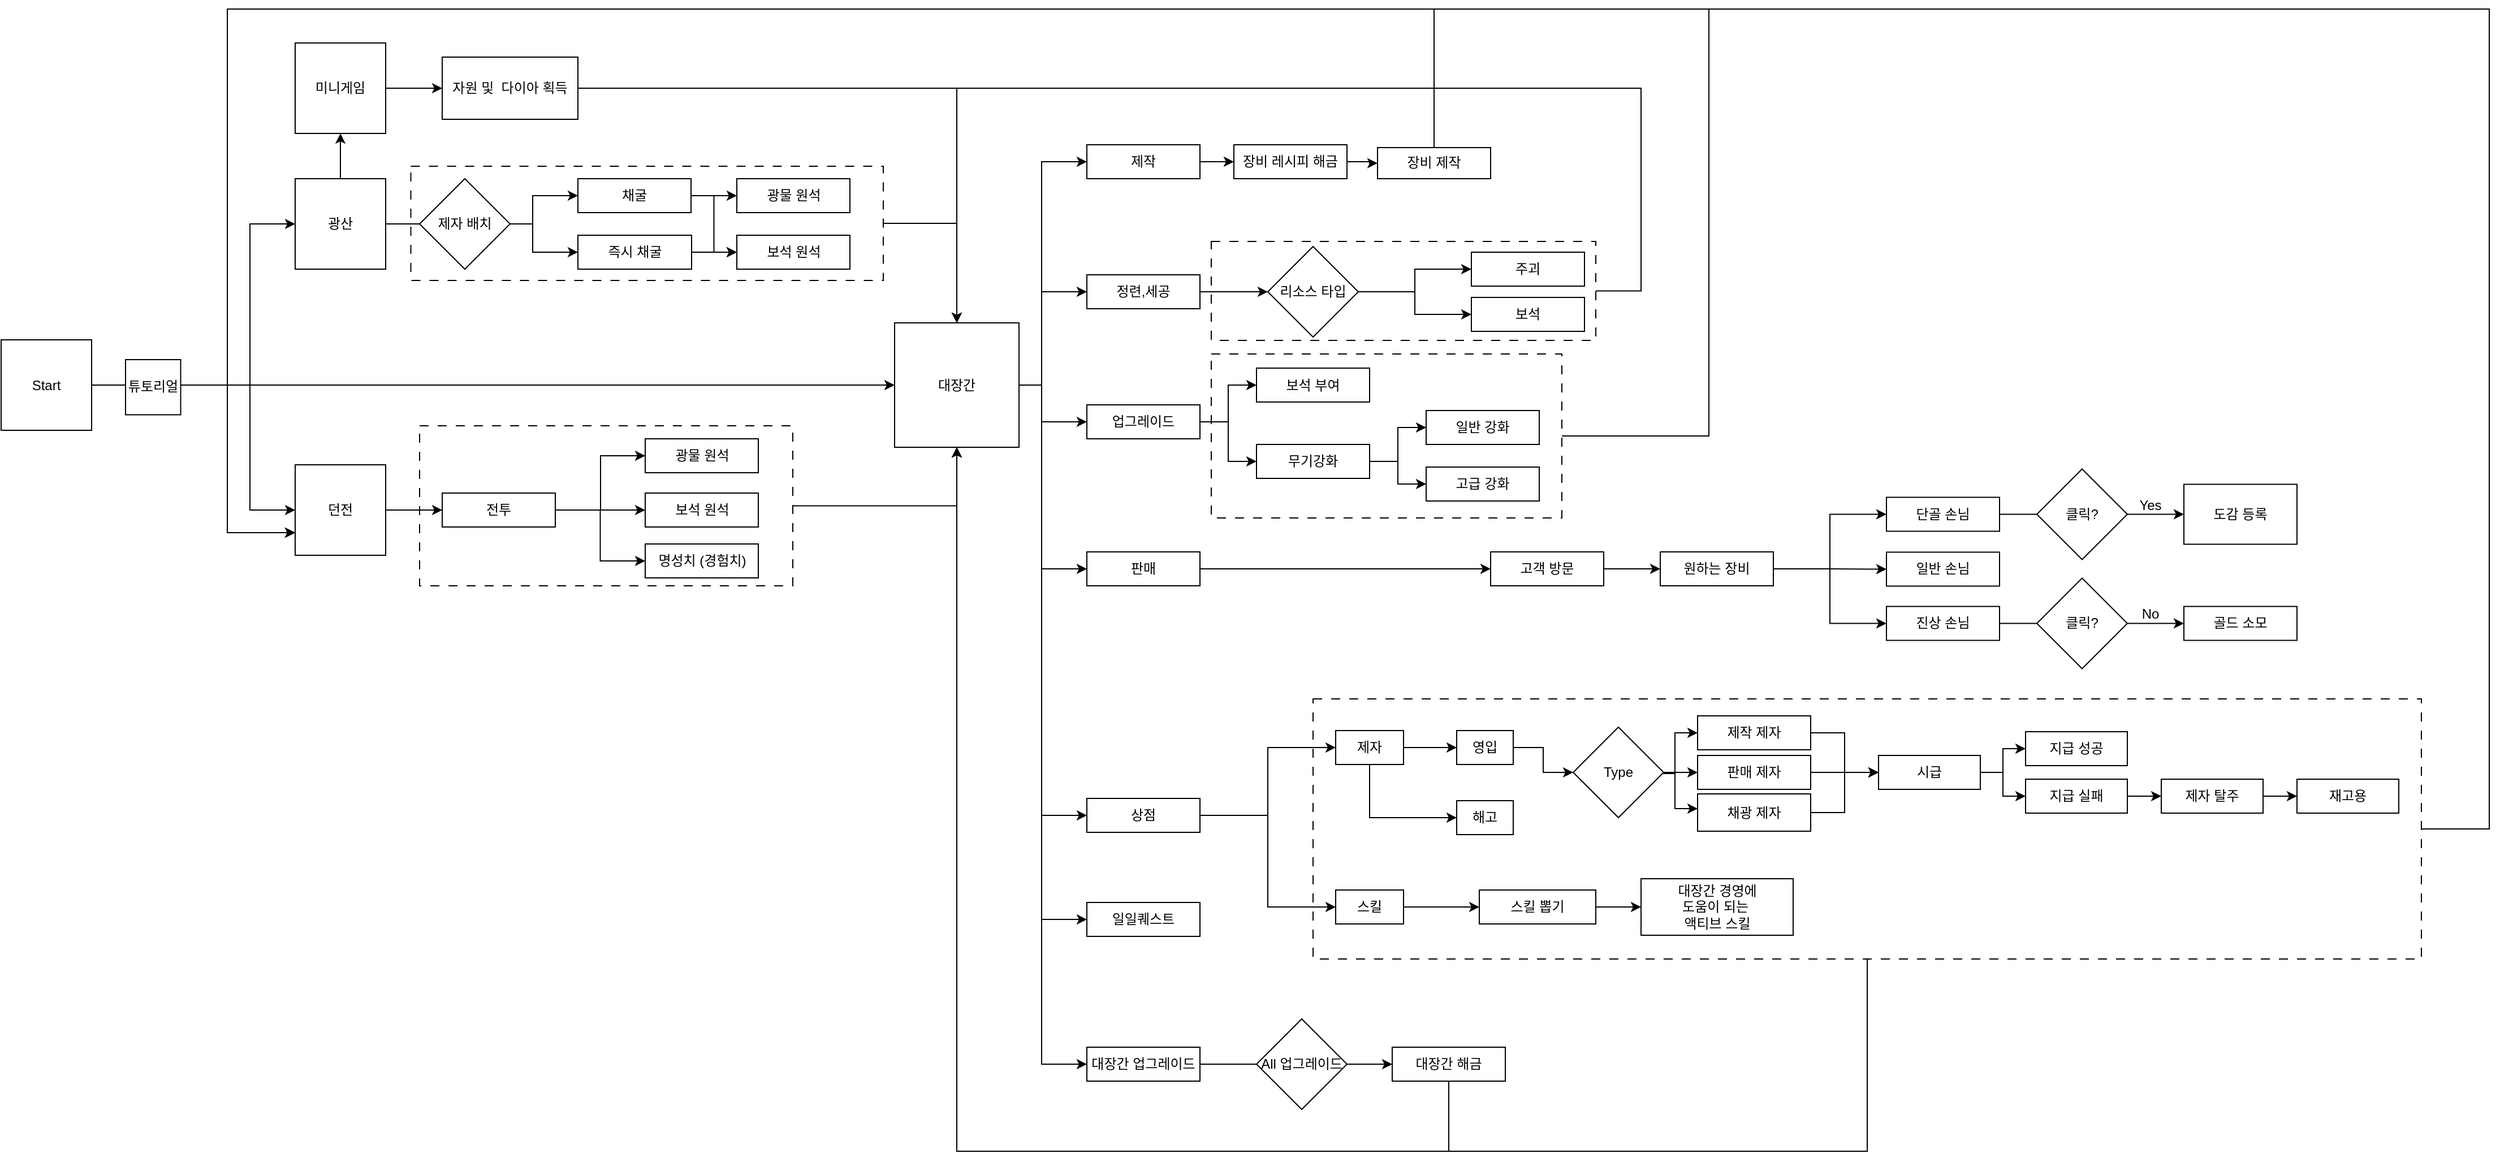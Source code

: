 <mxfile version="28.2.7">
  <diagram name="페이지-1" id="b0ct2L9ceQipLcaZZEVQ">
    <mxGraphModel grid="1" page="1" gridSize="10" guides="1" tooltips="1" connect="1" arrows="1" fold="1" pageScale="1" pageWidth="827" pageHeight="1169" background="none" math="0" shadow="0">
      <root>
        <mxCell id="0" />
        <mxCell id="1" parent="0" />
        <mxCell id="GrHlsHis3j1gi2BizF-G-68" style="edgeStyle=orthogonalEdgeStyle;rounded=0;orthogonalLoop=1;jettySize=auto;html=1;entryX=0.5;entryY=0;entryDx=0;entryDy=0;" edge="1" parent="1" source="GrHlsHis3j1gi2BizF-G-67" target="lvqPoWaq59z8uBZ84E-m-15">
          <mxGeometry relative="1" as="geometry">
            <Array as="points">
              <mxPoint x="-70" y="339" />
              <mxPoint x="-70" y="160" />
              <mxPoint x="-675" y="160" />
            </Array>
          </mxGeometry>
        </mxCell>
        <mxCell id="GrHlsHis3j1gi2BizF-G-67" value="" style="rounded=0;whiteSpace=wrap;html=1;dashed=1;dashPattern=8 8;" vertex="1" parent="1">
          <mxGeometry x="-450" y="295.5" width="340" height="87.5" as="geometry" />
        </mxCell>
        <mxCell id="GrHlsHis3j1gi2BizF-G-66" style="edgeStyle=orthogonalEdgeStyle;rounded=0;orthogonalLoop=1;jettySize=auto;html=1;entryX=0;entryY=0.75;entryDx=0;entryDy=0;" edge="1" parent="1" source="GrHlsHis3j1gi2BizF-G-64" target="hk5BfNm3OikUfNnE-lDK-1">
          <mxGeometry relative="1" as="geometry">
            <mxPoint x="-250" y="-60" as="targetPoint" />
            <Array as="points">
              <mxPoint x="-10" y="468" />
              <mxPoint x="-10" y="90" />
              <mxPoint x="-1320" y="90" />
              <mxPoint x="-1320" y="553" />
            </Array>
          </mxGeometry>
        </mxCell>
        <mxCell id="GrHlsHis3j1gi2BizF-G-64" value="" style="rounded=0;whiteSpace=wrap;html=1;dashed=1;dashPattern=8 8;" vertex="1" parent="1">
          <mxGeometry x="-450" y="395" width="310" height="145" as="geometry" />
        </mxCell>
        <mxCell id="GrHlsHis3j1gi2BizF-G-33" style="edgeStyle=orthogonalEdgeStyle;rounded=0;orthogonalLoop=1;jettySize=auto;html=1;entryX=0.5;entryY=1;entryDx=0;entryDy=0;" edge="1" parent="1" source="GrHlsHis3j1gi2BizF-G-31" target="lvqPoWaq59z8uBZ84E-m-15">
          <mxGeometry relative="1" as="geometry" />
        </mxCell>
        <mxCell id="GrHlsHis3j1gi2BizF-G-31" value="" style="rounded=0;whiteSpace=wrap;html=1;dashed=1;dashPattern=8 8;" vertex="1" parent="1">
          <mxGeometry x="-1150" y="458.5" width="330" height="141.5" as="geometry" />
        </mxCell>
        <mxCell id="GrHlsHis3j1gi2BizF-G-30" style="edgeStyle=orthogonalEdgeStyle;rounded=0;orthogonalLoop=1;jettySize=auto;html=1;" edge="1" parent="1" source="GrHlsHis3j1gi2BizF-G-27" target="lvqPoWaq59z8uBZ84E-m-15">
          <mxGeometry relative="1" as="geometry" />
        </mxCell>
        <mxCell id="GrHlsHis3j1gi2BizF-G-27" value="" style="rounded=0;whiteSpace=wrap;html=1;dashed=1;dashPattern=8 8;" vertex="1" parent="1">
          <mxGeometry x="-1157.75" y="229" width="417.75" height="101" as="geometry" />
        </mxCell>
        <mxCell id="GrHlsHis3j1gi2BizF-G-72" style="edgeStyle=orthogonalEdgeStyle;rounded=0;orthogonalLoop=1;jettySize=auto;html=1;entryX=0.5;entryY=1;entryDx=0;entryDy=0;" edge="1" parent="1" source="GrHlsHis3j1gi2BizF-G-11" target="lvqPoWaq59z8uBZ84E-m-15">
          <mxGeometry relative="1" as="geometry">
            <Array as="points">
              <mxPoint x="130" y="1100" />
              <mxPoint x="-675" y="1100" />
            </Array>
          </mxGeometry>
        </mxCell>
        <mxCell id="GrHlsHis3j1gi2BizF-G-73" style="edgeStyle=orthogonalEdgeStyle;rounded=0;orthogonalLoop=1;jettySize=auto;html=1;entryX=0;entryY=0.75;entryDx=0;entryDy=0;" edge="1" parent="1" source="GrHlsHis3j1gi2BizF-G-11" target="hk5BfNm3OikUfNnE-lDK-1">
          <mxGeometry relative="1" as="geometry">
            <Array as="points">
              <mxPoint x="680" y="815" />
              <mxPoint x="680" y="90" />
              <mxPoint x="-1320" y="90" />
              <mxPoint x="-1320" y="553" />
            </Array>
          </mxGeometry>
        </mxCell>
        <mxCell id="GrHlsHis3j1gi2BizF-G-11" value="" style="rounded=0;whiteSpace=wrap;html=1;dashed=1;dashPattern=8 8;" vertex="1" parent="1">
          <mxGeometry x="-360" y="700" width="980" height="230" as="geometry" />
        </mxCell>
        <mxCell id="lKBkIOQ2Za3angLRqys7-1" style="edgeStyle=orthogonalEdgeStyle;rounded=0;orthogonalLoop=1;jettySize=auto;html=1;exitX=0.5;exitY=0.5;exitDx=0;exitDy=0;exitPerimeter=0;" edge="1" parent="1">
          <mxGeometry relative="1" as="geometry">
            <mxPoint x="1460" y="470" as="targetPoint" />
            <Array as="points">
              <mxPoint x="1530" y="430" />
              <mxPoint x="1530" y="480" />
              <mxPoint x="1541" y="480" />
            </Array>
          </mxGeometry>
        </mxCell>
        <mxCell id="hk5BfNm3OikUfNnE-lDK-4" style="edgeStyle=orthogonalEdgeStyle;rounded=0;orthogonalLoop=1;jettySize=auto;html=1;entryX=0;entryY=0.5;entryDx=0;entryDy=0;" edge="1" parent="1" source="lvqPoWaq59z8uBZ84E-m-14" target="lvqPoWaq59z8uBZ84E-m-16">
          <mxGeometry relative="1" as="geometry">
            <Array as="points">
              <mxPoint x="-1300" y="423" />
              <mxPoint x="-1300" y="280" />
            </Array>
          </mxGeometry>
        </mxCell>
        <mxCell id="bYXA-qM9cPawF-PT19Cb-3" style="edgeStyle=orthogonalEdgeStyle;rounded=0;orthogonalLoop=1;jettySize=auto;html=1;entryX=0;entryY=0.5;entryDx=0;entryDy=0;" edge="1" parent="1" source="lvqPoWaq59z8uBZ84E-m-14" target="hk5BfNm3OikUfNnE-lDK-1">
          <mxGeometry relative="1" as="geometry">
            <Array as="points">
              <mxPoint x="-1300" y="423" />
              <mxPoint x="-1300" y="533" />
            </Array>
          </mxGeometry>
        </mxCell>
        <mxCell id="GrHlsHis3j1gi2BizF-G-7" style="edgeStyle=orthogonalEdgeStyle;rounded=0;orthogonalLoop=1;jettySize=auto;html=1;entryX=0;entryY=0.5;entryDx=0;entryDy=0;" edge="1" parent="1" source="lvqPoWaq59z8uBZ84E-m-14" target="lvqPoWaq59z8uBZ84E-m-15">
          <mxGeometry relative="1" as="geometry" />
        </mxCell>
        <mxCell id="lvqPoWaq59z8uBZ84E-m-14" value="Start" style="whiteSpace=wrap;html=1;aspect=fixed;" vertex="1" parent="1">
          <mxGeometry x="-1520" y="382.5" width="80" height="80" as="geometry" />
        </mxCell>
        <mxCell id="TTuQxm8ZyXf2fUmLY6f2-5" style="edgeStyle=orthogonalEdgeStyle;rounded=0;orthogonalLoop=1;jettySize=auto;html=1;exitX=1;exitY=0.5;exitDx=0;exitDy=0;entryX=0;entryY=0.5;entryDx=0;entryDy=0;" edge="1" parent="1" source="lvqPoWaq59z8uBZ84E-m-15" target="hk5BfNm3OikUfNnE-lDK-6">
          <mxGeometry relative="1" as="geometry">
            <Array as="points">
              <mxPoint x="-600" y="423" />
              <mxPoint x="-600" y="225" />
            </Array>
          </mxGeometry>
        </mxCell>
        <mxCell id="GrHlsHis3j1gi2BizF-G-1" style="edgeStyle=orthogonalEdgeStyle;rounded=0;orthogonalLoop=1;jettySize=auto;html=1;entryX=0;entryY=0.5;entryDx=0;entryDy=0;" edge="1" parent="1" source="lvqPoWaq59z8uBZ84E-m-15" target="hk5BfNm3OikUfNnE-lDK-25">
          <mxGeometry relative="1" as="geometry">
            <Array as="points">
              <mxPoint x="-600" y="422" />
              <mxPoint x="-600" y="340" />
            </Array>
          </mxGeometry>
        </mxCell>
        <mxCell id="GrHlsHis3j1gi2BizF-G-37" style="edgeStyle=orthogonalEdgeStyle;rounded=0;orthogonalLoop=1;jettySize=auto;html=1;entryX=0;entryY=0.5;entryDx=0;entryDy=0;" edge="1" parent="1" source="lvqPoWaq59z8uBZ84E-m-15" target="C-mkgQbV3o2Ir5u9h8wO-46">
          <mxGeometry relative="1" as="geometry">
            <Array as="points">
              <mxPoint x="-600" y="422" />
              <mxPoint x="-600" y="1023" />
            </Array>
          </mxGeometry>
        </mxCell>
        <mxCell id="GrHlsHis3j1gi2BizF-G-41" style="edgeStyle=orthogonalEdgeStyle;rounded=0;orthogonalLoop=1;jettySize=auto;html=1;entryX=0;entryY=0.5;entryDx=0;entryDy=0;" edge="1" parent="1" source="lvqPoWaq59z8uBZ84E-m-15" target="hk5BfNm3OikUfNnE-lDK-7">
          <mxGeometry relative="1" as="geometry">
            <Array as="points">
              <mxPoint x="-600" y="422" />
              <mxPoint x="-600" y="455" />
            </Array>
          </mxGeometry>
        </mxCell>
        <mxCell id="GrHlsHis3j1gi2BizF-G-42" style="edgeStyle=orthogonalEdgeStyle;rounded=0;orthogonalLoop=1;jettySize=auto;html=1;entryX=0;entryY=0.5;entryDx=0;entryDy=0;" edge="1" parent="1" source="lvqPoWaq59z8uBZ84E-m-15" target="hk5BfNm3OikUfNnE-lDK-8">
          <mxGeometry relative="1" as="geometry">
            <Array as="points">
              <mxPoint x="-600" y="423" />
              <mxPoint x="-600" y="585" />
            </Array>
          </mxGeometry>
        </mxCell>
        <mxCell id="GrHlsHis3j1gi2BizF-G-43" style="edgeStyle=orthogonalEdgeStyle;rounded=0;orthogonalLoop=1;jettySize=auto;html=1;entryX=0;entryY=0.5;entryDx=0;entryDy=0;" edge="1" parent="1" source="lvqPoWaq59z8uBZ84E-m-15" target="GrHlsHis3j1gi2BizF-G-40">
          <mxGeometry relative="1" as="geometry">
            <Array as="points">
              <mxPoint x="-600" y="423" />
              <mxPoint x="-600" y="803" />
            </Array>
          </mxGeometry>
        </mxCell>
        <mxCell id="GrHlsHis3j1gi2BizF-G-75" style="edgeStyle=orthogonalEdgeStyle;rounded=0;orthogonalLoop=1;jettySize=auto;html=1;entryX=0;entryY=0.5;entryDx=0;entryDy=0;" edge="1" parent="1" source="lvqPoWaq59z8uBZ84E-m-15" target="hk5BfNm3OikUfNnE-lDK-10">
          <mxGeometry relative="1" as="geometry">
            <Array as="points">
              <mxPoint x="-600" y="423" />
              <mxPoint x="-600" y="895" />
            </Array>
          </mxGeometry>
        </mxCell>
        <mxCell id="lvqPoWaq59z8uBZ84E-m-15" value="대장간" style="whiteSpace=wrap;html=1;aspect=fixed;" vertex="1" parent="1">
          <mxGeometry x="-730" y="367.5" width="110" height="110" as="geometry" />
        </mxCell>
        <mxCell id="C-mkgQbV3o2Ir5u9h8wO-134" style="edgeStyle=orthogonalEdgeStyle;rounded=0;orthogonalLoop=1;jettySize=auto;html=1;exitX=0.5;exitY=0;exitDx=0;exitDy=0;entryX=0.5;entryY=1;entryDx=0;entryDy=0;" edge="1" parent="1" source="lvqPoWaq59z8uBZ84E-m-16" target="C-mkgQbV3o2Ir5u9h8wO-133">
          <mxGeometry relative="1" as="geometry">
            <mxPoint x="-1220.241" y="60" as="targetPoint" />
          </mxGeometry>
        </mxCell>
        <mxCell id="GrHlsHis3j1gi2BizF-G-20" style="edgeStyle=orthogonalEdgeStyle;rounded=0;orthogonalLoop=1;jettySize=auto;html=1;entryX=0;entryY=0.5;entryDx=0;entryDy=0;" edge="1" parent="1" source="lvqPoWaq59z8uBZ84E-m-16" target="hk5BfNm3OikUfNnE-lDK-11">
          <mxGeometry relative="1" as="geometry">
            <Array as="points">
              <mxPoint x="-1050" y="280" />
              <mxPoint x="-1050" y="255" />
            </Array>
          </mxGeometry>
        </mxCell>
        <mxCell id="GrHlsHis3j1gi2BizF-G-21" style="edgeStyle=orthogonalEdgeStyle;rounded=0;orthogonalLoop=1;jettySize=auto;html=1;entryX=0;entryY=0.5;entryDx=0;entryDy=0;" edge="1" parent="1" source="lvqPoWaq59z8uBZ84E-m-16" target="C-mkgQbV3o2Ir5u9h8wO-82">
          <mxGeometry relative="1" as="geometry">
            <Array as="points">
              <mxPoint x="-1050" y="280" />
              <mxPoint x="-1050" y="305" />
            </Array>
          </mxGeometry>
        </mxCell>
        <mxCell id="lvqPoWaq59z8uBZ84E-m-16" value="광산" style="whiteSpace=wrap;html=1;aspect=fixed;" vertex="1" parent="1">
          <mxGeometry x="-1260" y="240" width="80" height="80" as="geometry" />
        </mxCell>
        <mxCell id="hk5BfNm3OikUfNnE-lDK-94" style="edgeStyle=orthogonalEdgeStyle;rounded=0;orthogonalLoop=1;jettySize=auto;html=1;" edge="1" parent="1" source="hk5BfNm3OikUfNnE-lDK-1" target="hk5BfNm3OikUfNnE-lDK-92">
          <mxGeometry relative="1" as="geometry" />
        </mxCell>
        <mxCell id="hk5BfNm3OikUfNnE-lDK-1" value="던전" style="whiteSpace=wrap;html=1;aspect=fixed;" vertex="1" parent="1">
          <mxGeometry x="-1260" y="493" width="80" height="80" as="geometry" />
        </mxCell>
        <mxCell id="GrHlsHis3j1gi2BizF-G-62" style="edgeStyle=orthogonalEdgeStyle;rounded=0;orthogonalLoop=1;jettySize=auto;html=1;" edge="1" parent="1" source="hk5BfNm3OikUfNnE-lDK-6" target="hk5BfNm3OikUfNnE-lDK-24">
          <mxGeometry relative="1" as="geometry" />
        </mxCell>
        <mxCell id="hk5BfNm3OikUfNnE-lDK-6" value="제작" style="rounded=0;whiteSpace=wrap;html=1;" vertex="1" parent="1">
          <mxGeometry x="-560" y="210" width="100" height="30" as="geometry" />
        </mxCell>
        <mxCell id="GrHlsHis3j1gi2BizF-G-58" style="edgeStyle=orthogonalEdgeStyle;rounded=0;orthogonalLoop=1;jettySize=auto;html=1;entryX=0;entryY=0.5;entryDx=0;entryDy=0;" edge="1" parent="1" source="hk5BfNm3OikUfNnE-lDK-7" target="C-mkgQbV3o2Ir5u9h8wO-67">
          <mxGeometry relative="1" as="geometry" />
        </mxCell>
        <mxCell id="GrHlsHis3j1gi2BizF-G-59" style="edgeStyle=orthogonalEdgeStyle;rounded=0;orthogonalLoop=1;jettySize=auto;html=1;entryX=0;entryY=0.5;entryDx=0;entryDy=0;" edge="1" parent="1" source="hk5BfNm3OikUfNnE-lDK-7" target="GrHlsHis3j1gi2BizF-G-55">
          <mxGeometry relative="1" as="geometry" />
        </mxCell>
        <mxCell id="hk5BfNm3OikUfNnE-lDK-7" value="업그레이드" style="rounded=0;whiteSpace=wrap;html=1;" vertex="1" parent="1">
          <mxGeometry x="-560" y="440" width="100" height="30" as="geometry" />
        </mxCell>
        <mxCell id="hk5BfNm3OikUfNnE-lDK-113" style="edgeStyle=orthogonalEdgeStyle;rounded=0;orthogonalLoop=1;jettySize=auto;html=1;entryX=0;entryY=0.5;entryDx=0;entryDy=0;" edge="1" parent="1" source="hk5BfNm3OikUfNnE-lDK-8" target="hk5BfNm3OikUfNnE-lDK-32">
          <mxGeometry relative="1" as="geometry" />
        </mxCell>
        <mxCell id="hk5BfNm3OikUfNnE-lDK-8" value="판매" style="rounded=0;whiteSpace=wrap;html=1;" vertex="1" parent="1">
          <mxGeometry x="-560" y="570" width="100" height="30" as="geometry" />
        </mxCell>
        <mxCell id="GrHlsHis3j1gi2BizF-G-45" style="edgeStyle=orthogonalEdgeStyle;rounded=0;orthogonalLoop=1;jettySize=auto;html=1;" edge="1" parent="1" source="hk5BfNm3OikUfNnE-lDK-9" target="GrHlsHis3j1gi2BizF-G-8">
          <mxGeometry relative="1" as="geometry" />
        </mxCell>
        <mxCell id="hk5BfNm3OikUfNnE-lDK-9" value="영입" style="rounded=0;whiteSpace=wrap;html=1;" vertex="1" parent="1">
          <mxGeometry x="-233" y="728" width="50" height="30" as="geometry" />
        </mxCell>
        <mxCell id="hk5BfNm3OikUfNnE-lDK-10" value="일일퀘스트" style="rounded=0;whiteSpace=wrap;html=1;" vertex="1" parent="1">
          <mxGeometry x="-560" y="880" width="100" height="30" as="geometry" />
        </mxCell>
        <mxCell id="hk5BfNm3OikUfNnE-lDK-28" value="고급 강화" style="rounded=0;whiteSpace=wrap;html=1;" vertex="1" parent="1">
          <mxGeometry x="-260" y="495" width="100" height="30" as="geometry" />
        </mxCell>
        <mxCell id="hk5BfNm3OikUfNnE-lDK-27" value="일반 강화" style="rounded=0;whiteSpace=wrap;html=1;" vertex="1" parent="1">
          <mxGeometry x="-260" y="445" width="100" height="30" as="geometry" />
        </mxCell>
        <mxCell id="C-mkgQbV3o2Ir5u9h8wO-75" style="edgeStyle=orthogonalEdgeStyle;rounded=0;orthogonalLoop=1;jettySize=auto;html=1;exitX=1;exitY=0.5;exitDx=0;exitDy=0;entryX=0;entryY=0.5;entryDx=0;entryDy=0;" edge="1" parent="1" source="hk5BfNm3OikUfNnE-lDK-35" target="C-mkgQbV3o2Ir5u9h8wO-27">
          <mxGeometry relative="1" as="geometry" />
        </mxCell>
        <mxCell id="hk5BfNm3OikUfNnE-lDK-35" value="제작 제자" style="rounded=0;whiteSpace=wrap;html=1;" vertex="1" parent="1">
          <mxGeometry x="-20" y="715" width="100" height="30" as="geometry" />
        </mxCell>
        <mxCell id="C-mkgQbV3o2Ir5u9h8wO-77" style="edgeStyle=orthogonalEdgeStyle;rounded=0;orthogonalLoop=1;jettySize=auto;html=1;exitX=1;exitY=0.5;exitDx=0;exitDy=0;entryX=0;entryY=0.5;entryDx=0;entryDy=0;" edge="1" parent="1" source="hk5BfNm3OikUfNnE-lDK-36" target="C-mkgQbV3o2Ir5u9h8wO-27">
          <mxGeometry relative="1" as="geometry" />
        </mxCell>
        <mxCell id="hk5BfNm3OikUfNnE-lDK-36" value="판매 제자" style="rounded=0;whiteSpace=wrap;html=1;" vertex="1" parent="1">
          <mxGeometry x="-20" y="750" width="100" height="30" as="geometry" />
        </mxCell>
        <mxCell id="C-mkgQbV3o2Ir5u9h8wO-78" style="edgeStyle=orthogonalEdgeStyle;rounded=0;orthogonalLoop=1;jettySize=auto;html=1;exitX=1;exitY=0.5;exitDx=0;exitDy=0;entryX=0;entryY=0.5;entryDx=0;entryDy=0;" edge="1" parent="1" source="hk5BfNm3OikUfNnE-lDK-37" target="C-mkgQbV3o2Ir5u9h8wO-27">
          <mxGeometry relative="1" as="geometry" />
        </mxCell>
        <mxCell id="hk5BfNm3OikUfNnE-lDK-37" value="채광 제자" style="rounded=0;whiteSpace=wrap;html=1;" vertex="1" parent="1">
          <mxGeometry x="-20" y="784" width="100" height="33" as="geometry" />
        </mxCell>
        <mxCell id="GrHlsHis3j1gi2BizF-G-63" style="edgeStyle=orthogonalEdgeStyle;rounded=0;orthogonalLoop=1;jettySize=auto;html=1;entryX=0;entryY=0.5;entryDx=0;entryDy=0;" edge="1" parent="1" source="hk5BfNm3OikUfNnE-lDK-24" target="C-mkgQbV3o2Ir5u9h8wO-93">
          <mxGeometry relative="1" as="geometry" />
        </mxCell>
        <mxCell id="hk5BfNm3OikUfNnE-lDK-24" value="장비 레시피 해금" style="rounded=0;whiteSpace=wrap;html=1;" vertex="1" parent="1">
          <mxGeometry x="-430" y="210" width="100" height="30" as="geometry" />
        </mxCell>
        <mxCell id="GrHlsHis3j1gi2BizF-G-24" style="edgeStyle=orthogonalEdgeStyle;rounded=0;orthogonalLoop=1;jettySize=auto;html=1;entryX=0;entryY=0.5;entryDx=0;entryDy=0;" edge="1" parent="1" source="hk5BfNm3OikUfNnE-lDK-11" target="hk5BfNm3OikUfNnE-lDK-43">
          <mxGeometry relative="1" as="geometry" />
        </mxCell>
        <mxCell id="GrHlsHis3j1gi2BizF-G-25" style="edgeStyle=orthogonalEdgeStyle;rounded=0;orthogonalLoop=1;jettySize=auto;html=1;entryX=0;entryY=0.5;entryDx=0;entryDy=0;" edge="1" parent="1" source="hk5BfNm3OikUfNnE-lDK-11" target="C-mkgQbV3o2Ir5u9h8wO-1">
          <mxGeometry relative="1" as="geometry" />
        </mxCell>
        <mxCell id="hk5BfNm3OikUfNnE-lDK-11" value="채굴" style="rounded=0;whiteSpace=wrap;html=1;" vertex="1" parent="1">
          <mxGeometry x="-1010" y="240" width="100" height="30" as="geometry" />
        </mxCell>
        <mxCell id="GrHlsHis3j1gi2BizF-G-44" style="edgeStyle=orthogonalEdgeStyle;rounded=0;orthogonalLoop=1;jettySize=auto;html=1;entryX=0;entryY=0.5;entryDx=0;entryDy=0;" edge="1" parent="1" source="hk5BfNm3OikUfNnE-lDK-32" target="hk5BfNm3OikUfNnE-lDK-53">
          <mxGeometry relative="1" as="geometry" />
        </mxCell>
        <mxCell id="hk5BfNm3OikUfNnE-lDK-32" value="고객 방문" style="rounded=0;whiteSpace=wrap;html=1;" vertex="1" parent="1">
          <mxGeometry x="-203" y="570" width="100" height="30" as="geometry" />
        </mxCell>
        <mxCell id="hk5BfNm3OikUfNnE-lDK-13" value="광물 원석" style="rounded=0;whiteSpace=wrap;html=1;" vertex="1" parent="1">
          <mxGeometry x="-950.5" y="470" width="100" height="30" as="geometry" />
        </mxCell>
        <mxCell id="TTuQxm8ZyXf2fUmLY6f2-14" style="edgeStyle=orthogonalEdgeStyle;rounded=0;orthogonalLoop=1;jettySize=auto;html=1;" edge="1" parent="1" source="hk5BfNm3OikUfNnE-lDK-25" target="hk5BfNm3OikUfNnE-lDK-80">
          <mxGeometry relative="1" as="geometry" />
        </mxCell>
        <mxCell id="hk5BfNm3OikUfNnE-lDK-25" value="정련,세공" style="rounded=0;whiteSpace=wrap;html=1;" vertex="1" parent="1">
          <mxGeometry x="-560" y="325" width="100" height="30" as="geometry" />
        </mxCell>
        <mxCell id="hk5BfNm3OikUfNnE-lDK-43" value="광물 원석" style="rounded=0;whiteSpace=wrap;html=1;" vertex="1" parent="1">
          <mxGeometry x="-869.5" y="240" width="100" height="30" as="geometry" />
        </mxCell>
        <mxCell id="hk5BfNm3OikUfNnE-lDK-65" style="edgeStyle=orthogonalEdgeStyle;rounded=0;orthogonalLoop=1;jettySize=auto;html=1;entryX=0;entryY=0.5;entryDx=0;entryDy=0;" edge="1" parent="1" source="hk5BfNm3OikUfNnE-lDK-53" target="hk5BfNm3OikUfNnE-lDK-62">
          <mxGeometry relative="1" as="geometry" />
        </mxCell>
        <mxCell id="hk5BfNm3OikUfNnE-lDK-66" style="edgeStyle=orthogonalEdgeStyle;rounded=0;orthogonalLoop=1;jettySize=auto;html=1;" edge="1" parent="1" source="hk5BfNm3OikUfNnE-lDK-53" target="hk5BfNm3OikUfNnE-lDK-63">
          <mxGeometry relative="1" as="geometry" />
        </mxCell>
        <mxCell id="hk5BfNm3OikUfNnE-lDK-67" style="edgeStyle=orthogonalEdgeStyle;rounded=0;orthogonalLoop=1;jettySize=auto;html=1;entryX=0;entryY=0.5;entryDx=0;entryDy=0;" edge="1" parent="1" source="hk5BfNm3OikUfNnE-lDK-53" target="hk5BfNm3OikUfNnE-lDK-64">
          <mxGeometry relative="1" as="geometry" />
        </mxCell>
        <mxCell id="hk5BfNm3OikUfNnE-lDK-53" value="원하는 장비" style="rounded=0;whiteSpace=wrap;html=1;" vertex="1" parent="1">
          <mxGeometry x="-53" y="570" width="100" height="30" as="geometry" />
        </mxCell>
        <mxCell id="C-mkgQbV3o2Ir5u9h8wO-140" style="edgeStyle=orthogonalEdgeStyle;rounded=0;orthogonalLoop=1;jettySize=auto;html=1;exitX=1;exitY=0.5;exitDx=0;exitDy=0;entryX=0;entryY=0.5;entryDx=0;entryDy=0;" edge="1" parent="1" target="hk5BfNm3OikUfNnE-lDK-35">
          <mxGeometry relative="1" as="geometry">
            <mxPoint x="-50.0" y="765" as="sourcePoint" />
            <Array as="points">
              <mxPoint x="-40" y="766" />
              <mxPoint x="-40" y="730" />
            </Array>
          </mxGeometry>
        </mxCell>
        <mxCell id="C-mkgQbV3o2Ir5u9h8wO-141" style="edgeStyle=orthogonalEdgeStyle;rounded=0;orthogonalLoop=1;jettySize=auto;html=1;exitX=1;exitY=0.5;exitDx=0;exitDy=0;entryX=0;entryY=0.5;entryDx=0;entryDy=0;" edge="1" parent="1" target="hk5BfNm3OikUfNnE-lDK-36">
          <mxGeometry relative="1" as="geometry">
            <mxPoint x="-50.0" y="765" as="sourcePoint" />
          </mxGeometry>
        </mxCell>
        <mxCell id="C-mkgQbV3o2Ir5u9h8wO-20" style="edgeStyle=orthogonalEdgeStyle;rounded=0;orthogonalLoop=1;jettySize=auto;html=1;exitX=1;exitY=0.5;exitDx=0;exitDy=0;" edge="1" parent="1" source="hk5BfNm3OikUfNnE-lDK-62" target="C-mkgQbV3o2Ir5u9h8wO-18">
          <mxGeometry relative="1" as="geometry" />
        </mxCell>
        <mxCell id="hk5BfNm3OikUfNnE-lDK-62" value="단골 손님" style="rounded=0;whiteSpace=wrap;html=1;" vertex="1" parent="1">
          <mxGeometry x="147" y="521.75" width="100" height="30" as="geometry" />
        </mxCell>
        <mxCell id="hk5BfNm3OikUfNnE-lDK-63" value="일반 손님" style="rounded=0;whiteSpace=wrap;html=1;" vertex="1" parent="1">
          <mxGeometry x="147" y="570.25" width="100" height="30" as="geometry" />
        </mxCell>
        <mxCell id="GrHlsHis3j1gi2BizF-G-13" style="edgeStyle=orthogonalEdgeStyle;rounded=0;orthogonalLoop=1;jettySize=auto;html=1;entryX=0;entryY=0.5;entryDx=0;entryDy=0;" edge="1" parent="1" source="hk5BfNm3OikUfNnE-lDK-64" target="GrHlsHis3j1gi2BizF-G-12">
          <mxGeometry relative="1" as="geometry" />
        </mxCell>
        <mxCell id="hk5BfNm3OikUfNnE-lDK-64" value="진상 손님" style="rounded=0;whiteSpace=wrap;html=1;" vertex="1" parent="1">
          <mxGeometry x="147" y="618.25" width="100" height="30" as="geometry" />
        </mxCell>
        <mxCell id="hk5BfNm3OikUfNnE-lDK-77" style="edgeStyle=orthogonalEdgeStyle;rounded=0;orthogonalLoop=1;jettySize=auto;html=1;exitX=0.5;exitY=1;exitDx=0;exitDy=0;" edge="1" parent="1">
          <mxGeometry relative="1" as="geometry">
            <mxPoint x="-43" y="403" as="sourcePoint" />
            <mxPoint x="-43" y="403" as="targetPoint" />
          </mxGeometry>
        </mxCell>
        <mxCell id="hk5BfNm3OikUfNnE-lDK-78" value="주괴" style="rounded=0;whiteSpace=wrap;html=1;" vertex="1" parent="1">
          <mxGeometry x="-220" y="305" width="100" height="30" as="geometry" />
        </mxCell>
        <mxCell id="hk5BfNm3OikUfNnE-lDK-79" value="보석" style="rounded=0;whiteSpace=wrap;html=1;" vertex="1" parent="1">
          <mxGeometry x="-220" y="345" width="100" height="30" as="geometry" />
        </mxCell>
        <mxCell id="TTuQxm8ZyXf2fUmLY6f2-15" style="edgeStyle=orthogonalEdgeStyle;rounded=0;orthogonalLoop=1;jettySize=auto;html=1;entryX=0;entryY=0.5;entryDx=0;entryDy=0;" edge="1" parent="1" source="hk5BfNm3OikUfNnE-lDK-80" target="hk5BfNm3OikUfNnE-lDK-78">
          <mxGeometry relative="1" as="geometry" />
        </mxCell>
        <mxCell id="hk5BfNm3OikUfNnE-lDK-80" value="리소스 타입" style="rhombus;whiteSpace=wrap;html=1;" vertex="1" parent="1">
          <mxGeometry x="-400" y="300" width="80" height="80" as="geometry" />
        </mxCell>
        <mxCell id="hk5BfNm3OikUfNnE-lDK-81" style="edgeStyle=orthogonalEdgeStyle;rounded=0;orthogonalLoop=1;jettySize=auto;html=1;entryX=0;entryY=0.5;entryDx=0;entryDy=0;" edge="1" parent="1" source="hk5BfNm3OikUfNnE-lDK-80" target="hk5BfNm3OikUfNnE-lDK-79">
          <mxGeometry relative="1" as="geometry" />
        </mxCell>
        <mxCell id="hk5BfNm3OikUfNnE-lDK-83" value="보석 원석" style="rounded=0;whiteSpace=wrap;html=1;" vertex="1" parent="1">
          <mxGeometry x="-950.5" y="518" width="100" height="30" as="geometry" />
        </mxCell>
        <mxCell id="hk5BfNm3OikUfNnE-lDK-97" style="edgeStyle=orthogonalEdgeStyle;rounded=0;orthogonalLoop=1;jettySize=auto;html=1;entryX=0;entryY=0.5;entryDx=0;entryDy=0;" edge="1" parent="1" target="hk5BfNm3OikUfNnE-lDK-13">
          <mxGeometry relative="1" as="geometry">
            <Array as="points">
              <mxPoint x="-990" y="533" />
              <mxPoint x="-990" y="485" />
            </Array>
            <mxPoint x="-1130" y="533" as="sourcePoint" />
          </mxGeometry>
        </mxCell>
        <mxCell id="hk5BfNm3OikUfNnE-lDK-101" style="edgeStyle=orthogonalEdgeStyle;rounded=0;orthogonalLoop=1;jettySize=auto;html=1;entryX=0;entryY=0.5;entryDx=0;entryDy=0;" edge="1" parent="1" target="hk5BfNm3OikUfNnE-lDK-83">
          <mxGeometry relative="1" as="geometry">
            <Array as="points">
              <mxPoint x="-970" y="533" />
              <mxPoint x="-970" y="533" />
            </Array>
            <mxPoint x="-1130" y="533" as="sourcePoint" />
          </mxGeometry>
        </mxCell>
        <mxCell id="GrHlsHis3j1gi2BizF-G-6" style="edgeStyle=orthogonalEdgeStyle;rounded=0;orthogonalLoop=1;jettySize=auto;html=1;entryX=0;entryY=0.5;entryDx=0;entryDy=0;" edge="1" parent="1" source="hk5BfNm3OikUfNnE-lDK-92" target="C-mkgQbV3o2Ir5u9h8wO-11">
          <mxGeometry relative="1" as="geometry" />
        </mxCell>
        <mxCell id="hk5BfNm3OikUfNnE-lDK-92" value="전투" style="rounded=0;whiteSpace=wrap;html=1;" vertex="1" parent="1">
          <mxGeometry x="-1130" y="518" width="100" height="30" as="geometry" />
        </mxCell>
        <mxCell id="C-mkgQbV3o2Ir5u9h8wO-1" value="보석 원석" style="rounded=0;whiteSpace=wrap;html=1;" vertex="1" parent="1">
          <mxGeometry x="-869.5" y="290" width="100" height="30" as="geometry" />
        </mxCell>
        <mxCell id="C-mkgQbV3o2Ir5u9h8wO-11" value="명성치 (경험치)" style="rounded=0;whiteSpace=wrap;html=1;" vertex="1" parent="1">
          <mxGeometry x="-950.5" y="563" width="100" height="30" as="geometry" />
        </mxCell>
        <mxCell id="C-mkgQbV3o2Ir5u9h8wO-18" value="도감&amp;nbsp;&lt;span style=&quot;background-color: transparent; color: light-dark(rgb(0, 0, 0), rgb(255, 255, 255));&quot;&gt;등록&lt;/span&gt;" style="rounded=0;whiteSpace=wrap;html=1;" vertex="1" parent="1">
          <mxGeometry x="410" y="510.25" width="100" height="53" as="geometry" />
        </mxCell>
        <mxCell id="C-mkgQbV3o2Ir5u9h8wO-145" style="edgeStyle=orthogonalEdgeStyle;rounded=0;orthogonalLoop=1;jettySize=auto;html=1;exitX=1;exitY=0.5;exitDx=0;exitDy=0;entryX=0;entryY=0.5;entryDx=0;entryDy=0;" edge="1" parent="1" source="C-mkgQbV3o2Ir5u9h8wO-27" target="C-mkgQbV3o2Ir5u9h8wO-33">
          <mxGeometry relative="1" as="geometry" />
        </mxCell>
        <mxCell id="C-mkgQbV3o2Ir5u9h8wO-146" style="edgeStyle=orthogonalEdgeStyle;rounded=0;orthogonalLoop=1;jettySize=auto;html=1;exitX=1;exitY=0.5;exitDx=0;exitDy=0;entryX=0;entryY=0.5;entryDx=0;entryDy=0;" edge="1" parent="1" source="C-mkgQbV3o2Ir5u9h8wO-27" target="C-mkgQbV3o2Ir5u9h8wO-34">
          <mxGeometry relative="1" as="geometry" />
        </mxCell>
        <mxCell id="C-mkgQbV3o2Ir5u9h8wO-27" value="시급" style="rounded=0;whiteSpace=wrap;html=1;" vertex="1" parent="1">
          <mxGeometry x="140" y="750" width="90" height="30" as="geometry" />
        </mxCell>
        <mxCell id="C-mkgQbV3o2Ir5u9h8wO-148" style="edgeStyle=orthogonalEdgeStyle;rounded=0;orthogonalLoop=1;jettySize=auto;html=1;exitX=1;exitY=0.5;exitDx=0;exitDy=0;entryX=0;entryY=0.5;entryDx=0;entryDy=0;" edge="1" parent="1" source="C-mkgQbV3o2Ir5u9h8wO-34" target="C-mkgQbV3o2Ir5u9h8wO-36">
          <mxGeometry relative="1" as="geometry" />
        </mxCell>
        <mxCell id="C-mkgQbV3o2Ir5u9h8wO-34" value="지급 실패" style="rounded=0;whiteSpace=wrap;html=1;" vertex="1" parent="1">
          <mxGeometry x="270" y="771" width="90" height="30" as="geometry" />
        </mxCell>
        <mxCell id="C-mkgQbV3o2Ir5u9h8wO-149" style="edgeStyle=orthogonalEdgeStyle;rounded=0;orthogonalLoop=1;jettySize=auto;html=1;exitX=1;exitY=0.5;exitDx=0;exitDy=0;entryX=0;entryY=0.5;entryDx=0;entryDy=0;" edge="1" parent="1" source="C-mkgQbV3o2Ir5u9h8wO-36" target="C-mkgQbV3o2Ir5u9h8wO-38">
          <mxGeometry relative="1" as="geometry" />
        </mxCell>
        <mxCell id="C-mkgQbV3o2Ir5u9h8wO-36" value="제자 탈주" style="rounded=0;whiteSpace=wrap;html=1;" vertex="1" parent="1">
          <mxGeometry x="390" y="771" width="90" height="30" as="geometry" />
        </mxCell>
        <mxCell id="C-mkgQbV3o2Ir5u9h8wO-38" value="재고용" style="rounded=0;whiteSpace=wrap;html=1;" vertex="1" parent="1">
          <mxGeometry x="510" y="771" width="90" height="30" as="geometry" />
        </mxCell>
        <mxCell id="C-mkgQbV3o2Ir5u9h8wO-152" style="edgeStyle=orthogonalEdgeStyle;rounded=0;orthogonalLoop=1;jettySize=auto;html=1;exitX=1;exitY=0.5;exitDx=0;exitDy=0;" edge="1" parent="1" source="C-mkgQbV3o2Ir5u9h8wO-46">
          <mxGeometry relative="1" as="geometry">
            <mxPoint x="-360" y="1023" as="targetPoint" />
          </mxGeometry>
        </mxCell>
        <mxCell id="C-mkgQbV3o2Ir5u9h8wO-46" value="대장간 업그레이드" style="rounded=0;whiteSpace=wrap;html=1;" vertex="1" parent="1">
          <mxGeometry x="-560" y="1008" width="100" height="30" as="geometry" />
        </mxCell>
        <mxCell id="GrHlsHis3j1gi2BizF-G-54" style="edgeStyle=orthogonalEdgeStyle;rounded=0;orthogonalLoop=1;jettySize=auto;html=1;entryX=0.5;entryY=1;entryDx=0;entryDy=0;" edge="1" parent="1" source="C-mkgQbV3o2Ir5u9h8wO-49" target="lvqPoWaq59z8uBZ84E-m-15">
          <mxGeometry relative="1" as="geometry">
            <Array as="points">
              <mxPoint x="-240" y="1100" />
              <mxPoint x="-675" y="1100" />
            </Array>
          </mxGeometry>
        </mxCell>
        <mxCell id="C-mkgQbV3o2Ir5u9h8wO-49" value="대장간 해금" style="rounded=0;whiteSpace=wrap;html=1;" vertex="1" parent="1">
          <mxGeometry x="-290" y="1008" width="100" height="30" as="geometry" />
        </mxCell>
        <mxCell id="C-mkgQbV3o2Ir5u9h8wO-67" value="보석 부여" style="rounded=0;whiteSpace=wrap;html=1;" vertex="1" parent="1">
          <mxGeometry x="-410" y="407.5" width="100" height="30" as="geometry" />
        </mxCell>
        <mxCell id="GrHlsHis3j1gi2BizF-G-29" style="edgeStyle=orthogonalEdgeStyle;rounded=0;orthogonalLoop=1;jettySize=auto;html=1;" edge="1" parent="1" source="C-mkgQbV3o2Ir5u9h8wO-82" target="C-mkgQbV3o2Ir5u9h8wO-1">
          <mxGeometry relative="1" as="geometry" />
        </mxCell>
        <mxCell id="C-mkgQbV3o2Ir5u9h8wO-82" value="즉시 채굴" style="rounded=0;whiteSpace=wrap;html=1;" vertex="1" parent="1">
          <mxGeometry x="-1010" y="290" width="100.5" height="30" as="geometry" />
        </mxCell>
        <mxCell id="GrHlsHis3j1gi2BizF-G-2" style="edgeStyle=orthogonalEdgeStyle;rounded=0;orthogonalLoop=1;jettySize=auto;html=1;entryX=0;entryY=0.75;entryDx=0;entryDy=0;exitX=0.5;exitY=0;exitDx=0;exitDy=0;" edge="1" parent="1" source="C-mkgQbV3o2Ir5u9h8wO-93" target="hk5BfNm3OikUfNnE-lDK-1">
          <mxGeometry relative="1" as="geometry">
            <Array as="points">
              <mxPoint x="-253" y="90" />
              <mxPoint x="-1320" y="90" />
              <mxPoint x="-1320" y="553" />
            </Array>
            <mxPoint x="-550.0" y="105" as="sourcePoint" />
            <mxPoint x="-1300" y="553" as="targetPoint" />
          </mxGeometry>
        </mxCell>
        <mxCell id="C-mkgQbV3o2Ir5u9h8wO-93" value="장비 제작" style="rounded=0;whiteSpace=wrap;html=1;" vertex="1" parent="1">
          <mxGeometry x="-303" y="212.5" width="100" height="27.5" as="geometry" />
        </mxCell>
        <mxCell id="C-mkgQbV3o2Ir5u9h8wO-101" value="튜토리얼" style="whiteSpace=wrap;html=1;aspect=fixed;" vertex="1" parent="1">
          <mxGeometry x="-1410" y="400" width="48.75" height="48.75" as="geometry" />
        </mxCell>
        <mxCell id="C-mkgQbV3o2Ir5u9h8wO-157" style="edgeStyle=orthogonalEdgeStyle;rounded=0;orthogonalLoop=1;jettySize=auto;html=1;exitX=1;exitY=0.5;exitDx=0;exitDy=0;entryX=0;entryY=0.5;entryDx=0;entryDy=0;" edge="1" parent="1" source="C-mkgQbV3o2Ir5u9h8wO-116" target="C-mkgQbV3o2Ir5u9h8wO-118">
          <mxGeometry relative="1" as="geometry" />
        </mxCell>
        <mxCell id="C-mkgQbV3o2Ir5u9h8wO-116" value="스킬" style="rounded=0;whiteSpace=wrap;html=1;" vertex="1" parent="1">
          <mxGeometry x="-340" y="869" width="60" height="30" as="geometry" />
        </mxCell>
        <mxCell id="C-mkgQbV3o2Ir5u9h8wO-123" style="edgeStyle=orthogonalEdgeStyle;rounded=0;orthogonalLoop=1;jettySize=auto;html=1;exitX=1;exitY=0.5;exitDx=0;exitDy=0;entryX=0;entryY=0.5;entryDx=0;entryDy=0;" edge="1" parent="1" source="C-mkgQbV3o2Ir5u9h8wO-118" target="C-mkgQbV3o2Ir5u9h8wO-121">
          <mxGeometry relative="1" as="geometry" />
        </mxCell>
        <mxCell id="C-mkgQbV3o2Ir5u9h8wO-118" value="스킬 뽑기" style="rounded=0;whiteSpace=wrap;html=1;" vertex="1" parent="1">
          <mxGeometry x="-213" y="869" width="103" height="30" as="geometry" />
        </mxCell>
        <mxCell id="C-mkgQbV3o2Ir5u9h8wO-121" value="대장간 경영에&lt;div&gt;도움이 되는&amp;nbsp;&lt;/div&gt;&lt;div&gt;액티브 스킬&lt;/div&gt;" style="rounded=0;whiteSpace=wrap;html=1;" vertex="1" parent="1">
          <mxGeometry x="-70" y="859" width="134.5" height="50" as="geometry" />
        </mxCell>
        <mxCell id="C-mkgQbV3o2Ir5u9h8wO-126" style="edgeStyle=orthogonalEdgeStyle;rounded=0;orthogonalLoop=1;jettySize=auto;html=1;exitX=1;exitY=0.5;exitDx=0;exitDy=0;entryX=0;entryY=0.5;entryDx=0;entryDy=0;" edge="1" parent="1" source="C-mkgQbV3o2Ir5u9h8wO-124" target="hk5BfNm3OikUfNnE-lDK-9">
          <mxGeometry relative="1" as="geometry" />
        </mxCell>
        <mxCell id="C-mkgQbV3o2Ir5u9h8wO-128" style="edgeStyle=orthogonalEdgeStyle;rounded=0;orthogonalLoop=1;jettySize=auto;html=1;exitX=0.5;exitY=1;exitDx=0;exitDy=0;entryX=0;entryY=0.5;entryDx=0;entryDy=0;" edge="1" parent="1" source="C-mkgQbV3o2Ir5u9h8wO-124" target="C-mkgQbV3o2Ir5u9h8wO-127">
          <mxGeometry relative="1" as="geometry" />
        </mxCell>
        <mxCell id="C-mkgQbV3o2Ir5u9h8wO-124" value="제자" style="rounded=0;whiteSpace=wrap;html=1;" vertex="1" parent="1">
          <mxGeometry x="-340" y="728" width="60" height="30" as="geometry" />
        </mxCell>
        <mxCell id="C-mkgQbV3o2Ir5u9h8wO-127" value="해고" style="rounded=0;whiteSpace=wrap;html=1;" vertex="1" parent="1">
          <mxGeometry x="-233" y="790" width="50" height="30" as="geometry" />
        </mxCell>
        <mxCell id="C-mkgQbV3o2Ir5u9h8wO-136" style="edgeStyle=orthogonalEdgeStyle;rounded=0;orthogonalLoop=1;jettySize=auto;html=1;exitX=1;exitY=0.5;exitDx=0;exitDy=0;entryX=0;entryY=0.5;entryDx=0;entryDy=0;" edge="1" parent="1" source="C-mkgQbV3o2Ir5u9h8wO-133" target="C-mkgQbV3o2Ir5u9h8wO-135">
          <mxGeometry relative="1" as="geometry" />
        </mxCell>
        <mxCell id="C-mkgQbV3o2Ir5u9h8wO-133" value="미니게임" style="rounded=0;whiteSpace=wrap;html=1;" vertex="1" parent="1">
          <mxGeometry x="-1260" y="120" width="80" height="80" as="geometry" />
        </mxCell>
        <mxCell id="GrHlsHis3j1gi2BizF-G-5" style="edgeStyle=orthogonalEdgeStyle;rounded=0;orthogonalLoop=1;jettySize=auto;html=1;" edge="1" parent="1" source="C-mkgQbV3o2Ir5u9h8wO-135" target="lvqPoWaq59z8uBZ84E-m-15">
          <mxGeometry relative="1" as="geometry" />
        </mxCell>
        <mxCell id="C-mkgQbV3o2Ir5u9h8wO-135" value="자원 및&amp;nbsp;&lt;span style=&quot;background-color: transparent; color: light-dark(rgb(0, 0, 0), rgb(255, 255, 255));&quot;&gt;&amp;nbsp;다이아 획득&lt;/span&gt;" style="rounded=0;whiteSpace=wrap;html=1;" vertex="1" parent="1">
          <mxGeometry x="-1130" y="132.5" width="120" height="55" as="geometry" />
        </mxCell>
        <mxCell id="C-mkgQbV3o2Ir5u9h8wO-143" style="edgeStyle=orthogonalEdgeStyle;rounded=0;orthogonalLoop=1;jettySize=auto;html=1;exitX=1;exitY=0.5;exitDx=0;exitDy=0;entryX=0;entryY=0.394;entryDx=0;entryDy=0;entryPerimeter=0;" edge="1" parent="1" target="hk5BfNm3OikUfNnE-lDK-37">
          <mxGeometry relative="1" as="geometry">
            <mxPoint x="-50.0" y="765" as="sourcePoint" />
            <Array as="points">
              <mxPoint x="-40" y="766" />
              <mxPoint x="-40" y="797" />
            </Array>
          </mxGeometry>
        </mxCell>
        <mxCell id="C-mkgQbV3o2Ir5u9h8wO-33" value="지급 성공" style="rounded=0;whiteSpace=wrap;html=1;" vertex="1" parent="1">
          <mxGeometry x="270" y="729" width="90" height="30" as="geometry" />
        </mxCell>
        <mxCell id="GrHlsHis3j1gi2BizF-G-8" value="Type" style="rhombus;whiteSpace=wrap;html=1;" vertex="1" parent="1">
          <mxGeometry x="-130" y="725" width="80" height="80" as="geometry" />
        </mxCell>
        <mxCell id="GrHlsHis3j1gi2BizF-G-12" value="골드 소모" style="rounded=0;whiteSpace=wrap;html=1;" vertex="1" parent="1">
          <mxGeometry x="410" y="618.25" width="100" height="30" as="geometry" />
        </mxCell>
        <mxCell id="GrHlsHis3j1gi2BizF-G-22" value="제자 배치" style="rhombus;whiteSpace=wrap;html=1;" vertex="1" parent="1">
          <mxGeometry x="-1150" y="240" width="80" height="80" as="geometry" />
        </mxCell>
        <mxCell id="GrHlsHis3j1gi2BizF-G-35" style="edgeStyle=orthogonalEdgeStyle;rounded=0;orthogonalLoop=1;jettySize=auto;html=1;" edge="1" parent="1" source="GrHlsHis3j1gi2BizF-G-34" target="C-mkgQbV3o2Ir5u9h8wO-49">
          <mxGeometry relative="1" as="geometry" />
        </mxCell>
        <mxCell id="GrHlsHis3j1gi2BizF-G-34" value="All 업그레이드" style="rhombus;whiteSpace=wrap;html=1;" vertex="1" parent="1">
          <mxGeometry x="-410" y="983" width="80" height="80" as="geometry" />
        </mxCell>
        <mxCell id="GrHlsHis3j1gi2BizF-G-46" style="edgeStyle=orthogonalEdgeStyle;rounded=0;orthogonalLoop=1;jettySize=auto;html=1;entryX=0;entryY=0.5;entryDx=0;entryDy=0;" edge="1" parent="1" source="GrHlsHis3j1gi2BizF-G-40" target="C-mkgQbV3o2Ir5u9h8wO-124">
          <mxGeometry relative="1" as="geometry" />
        </mxCell>
        <mxCell id="GrHlsHis3j1gi2BizF-G-47" style="edgeStyle=orthogonalEdgeStyle;rounded=0;orthogonalLoop=1;jettySize=auto;html=1;entryX=0;entryY=0.5;entryDx=0;entryDy=0;" edge="1" parent="1" source="GrHlsHis3j1gi2BizF-G-40" target="C-mkgQbV3o2Ir5u9h8wO-116">
          <mxGeometry relative="1" as="geometry" />
        </mxCell>
        <mxCell id="GrHlsHis3j1gi2BizF-G-40" value="상점" style="rounded=0;whiteSpace=wrap;html=1;" vertex="1" parent="1">
          <mxGeometry x="-560" y="788" width="100" height="30" as="geometry" />
        </mxCell>
        <mxCell id="GrHlsHis3j1gi2BizF-G-48" value="클릭?" style="rhombus;whiteSpace=wrap;html=1;" vertex="1" parent="1">
          <mxGeometry x="280" y="593.25" width="80" height="80" as="geometry" />
        </mxCell>
        <mxCell id="GrHlsHis3j1gi2BizF-G-50" value="No" style="text;html=1;align=center;verticalAlign=middle;resizable=0;points=[];autosize=1;strokeColor=none;fillColor=none;" vertex="1" parent="1">
          <mxGeometry x="360" y="610.25" width="40" height="30" as="geometry" />
        </mxCell>
        <mxCell id="GrHlsHis3j1gi2BizF-G-51" value="클릭?" style="rhombus;whiteSpace=wrap;html=1;" vertex="1" parent="1">
          <mxGeometry x="280" y="496.75" width="80" height="80" as="geometry" />
        </mxCell>
        <mxCell id="GrHlsHis3j1gi2BizF-G-52" value="Yes" style="text;html=1;align=center;verticalAlign=middle;resizable=0;points=[];autosize=1;strokeColor=none;fillColor=none;" vertex="1" parent="1">
          <mxGeometry x="360" y="513.75" width="40" height="30" as="geometry" />
        </mxCell>
        <mxCell id="GrHlsHis3j1gi2BizF-G-60" style="edgeStyle=orthogonalEdgeStyle;rounded=0;orthogonalLoop=1;jettySize=auto;html=1;entryX=0;entryY=0.5;entryDx=0;entryDy=0;" edge="1" parent="1" source="GrHlsHis3j1gi2BizF-G-55" target="hk5BfNm3OikUfNnE-lDK-27">
          <mxGeometry relative="1" as="geometry" />
        </mxCell>
        <mxCell id="GrHlsHis3j1gi2BizF-G-61" style="edgeStyle=orthogonalEdgeStyle;rounded=0;orthogonalLoop=1;jettySize=auto;html=1;" edge="1" parent="1" source="GrHlsHis3j1gi2BizF-G-55" target="hk5BfNm3OikUfNnE-lDK-28">
          <mxGeometry relative="1" as="geometry" />
        </mxCell>
        <mxCell id="GrHlsHis3j1gi2BizF-G-55" value="무기강화" style="rounded=0;whiteSpace=wrap;html=1;" vertex="1" parent="1">
          <mxGeometry x="-410" y="475" width="100" height="30" as="geometry" />
        </mxCell>
      </root>
    </mxGraphModel>
  </diagram>
</mxfile>
